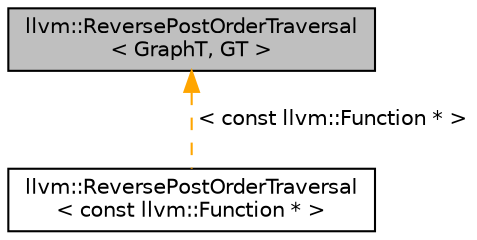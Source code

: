digraph "llvm::ReversePostOrderTraversal&lt; GraphT, GT &gt;"
{
 // LATEX_PDF_SIZE
  bgcolor="transparent";
  edge [fontname="Helvetica",fontsize="10",labelfontname="Helvetica",labelfontsize="10"];
  node [fontname="Helvetica",fontsize="10",shape="box"];
  Node1 [label="llvm::ReversePostOrderTraversal\l\< GraphT, GT \>",height=0.2,width=0.4,color="black", fillcolor="grey75", style="filled", fontcolor="black",tooltip=" "];
  Node1 -> Node2 [dir="back",color="orange",fontsize="10",style="dashed",label=" \< const llvm::Function * \>" ,fontname="Helvetica"];
  Node2 [label="llvm::ReversePostOrderTraversal\l\< const llvm::Function * \>",height=0.2,width=0.4,color="black",URL="$classllvm_1_1ReversePostOrderTraversal.html",tooltip=" "];
}
